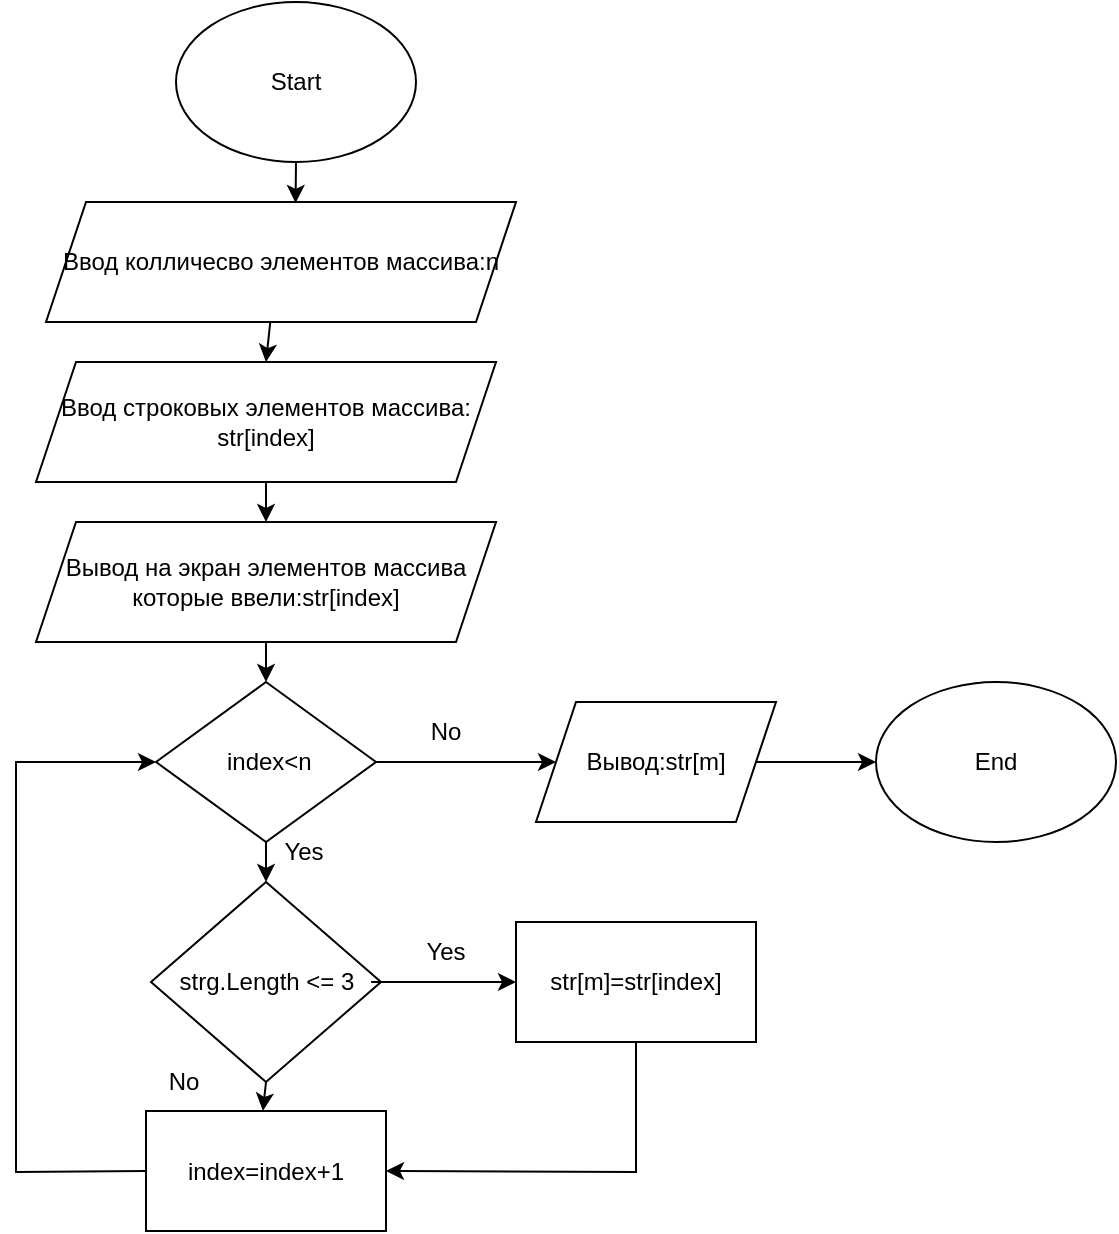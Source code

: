 <mxfile version="21.5.0" type="device">
  <diagram name="Страница 1" id="eg3n7uTSqfUSpWbO4GiU">
    <mxGraphModel dx="794" dy="477" grid="1" gridSize="10" guides="1" tooltips="1" connect="1" arrows="1" fold="1" page="1" pageScale="1" pageWidth="827" pageHeight="1169" math="0" shadow="0">
      <root>
        <mxCell id="0" />
        <mxCell id="1" parent="0" />
        <mxCell id="u73v5NJpcij34YsAWgFw-1" value="Start" style="ellipse;whiteSpace=wrap;html=1;" parent="1" vertex="1">
          <mxGeometry x="320" y="30" width="120" height="80" as="geometry" />
        </mxCell>
        <mxCell id="nLDhHNCCtlUTSLI_iEjh-3" value="strg.Length &amp;lt;= 3" style="rhombus;whiteSpace=wrap;html=1;" parent="1" vertex="1">
          <mxGeometry x="307.5" y="470" width="115" height="100" as="geometry" />
        </mxCell>
        <mxCell id="nLDhHNCCtlUTSLI_iEjh-8" value="No" style="text;html=1;strokeColor=none;fillColor=none;align=center;verticalAlign=middle;whiteSpace=wrap;rounded=0;" parent="1" vertex="1">
          <mxGeometry x="425" y="380" width="60" height="30" as="geometry" />
        </mxCell>
        <mxCell id="nLDhHNCCtlUTSLI_iEjh-11" value="index=index+1" style="rounded=0;whiteSpace=wrap;html=1;" parent="1" vertex="1">
          <mxGeometry x="305" y="584.5" width="120" height="60" as="geometry" />
        </mxCell>
        <mxCell id="nLDhHNCCtlUTSLI_iEjh-13" value="" style="endArrow=classic;html=1;rounded=0;entryX=0.5;entryY=0;entryDx=0;entryDy=0;exitX=0.5;exitY=1;exitDx=0;exitDy=0;" parent="1" source="kqEZac4_saNco17vv1Dz-14" target="kqEZac4_saNco17vv1Dz-16" edge="1">
          <mxGeometry width="50" height="50" relative="1" as="geometry">
            <mxPoint x="367" y="350" as="sourcePoint" />
            <mxPoint x="480" y="430" as="targetPoint" />
          </mxGeometry>
        </mxCell>
        <mxCell id="kqEZac4_saNco17vv1Dz-2" value="" style="endArrow=classic;html=1;rounded=0;exitX=0.5;exitY=1;exitDx=0;exitDy=0;entryX=0.531;entryY=0.008;entryDx=0;entryDy=0;entryPerimeter=0;" parent="1" source="u73v5NJpcij34YsAWgFw-1" target="kqEZac4_saNco17vv1Dz-8" edge="1">
          <mxGeometry width="50" height="50" relative="1" as="geometry">
            <mxPoint x="380" y="250" as="sourcePoint" />
            <mxPoint x="370.0" y="130" as="targetPoint" />
          </mxGeometry>
        </mxCell>
        <mxCell id="kqEZac4_saNco17vv1Dz-3" value="str[m]=str[index]" style="rounded=0;whiteSpace=wrap;html=1;" parent="1" vertex="1">
          <mxGeometry x="490" y="490" width="120" height="60" as="geometry" />
        </mxCell>
        <mxCell id="kqEZac4_saNco17vv1Dz-4" value="" style="endArrow=classic;html=1;rounded=0;exitX=0;exitY=0.5;exitDx=0;exitDy=0;entryX=0;entryY=0.5;entryDx=0;entryDy=0;" parent="1" source="nLDhHNCCtlUTSLI_iEjh-11" target="kqEZac4_saNco17vv1Dz-16" edge="1">
          <mxGeometry width="50" height="50" relative="1" as="geometry">
            <mxPoint x="370" y="500" as="sourcePoint" />
            <mxPoint x="305" y="420" as="targetPoint" />
            <Array as="points">
              <mxPoint x="240" y="615" />
              <mxPoint x="240" y="410" />
            </Array>
          </mxGeometry>
        </mxCell>
        <mxCell id="kqEZac4_saNco17vv1Dz-5" value="" style="endArrow=classic;html=1;rounded=0;" parent="1" edge="1">
          <mxGeometry width="50" height="50" relative="1" as="geometry">
            <mxPoint x="410" y="410" as="sourcePoint" />
            <mxPoint x="510" y="410" as="targetPoint" />
          </mxGeometry>
        </mxCell>
        <mxCell id="kqEZac4_saNco17vv1Dz-7" value="" style="endArrow=classic;html=1;rounded=0;exitX=0.5;exitY=1;exitDx=0;exitDy=0;entryX=0.5;entryY=0;entryDx=0;entryDy=0;" parent="1" source="kqEZac4_saNco17vv1Dz-16" target="nLDhHNCCtlUTSLI_iEjh-3" edge="1">
          <mxGeometry width="50" height="50" relative="1" as="geometry">
            <mxPoint x="320" y="540" as="sourcePoint" />
            <mxPoint x="368" y="470" as="targetPoint" />
          </mxGeometry>
        </mxCell>
        <mxCell id="kqEZac4_saNco17vv1Dz-8" value="Ввод колличесво элементов массива:n" style="shape=parallelogram;perimeter=parallelogramPerimeter;whiteSpace=wrap;html=1;fixedSize=1;" parent="1" vertex="1">
          <mxGeometry x="255" y="130" width="235" height="60" as="geometry" />
        </mxCell>
        <mxCell id="kqEZac4_saNco17vv1Dz-9" value="Ввод строковых элементов массива: str[index]" style="shape=parallelogram;perimeter=parallelogramPerimeter;whiteSpace=wrap;html=1;fixedSize=1;" parent="1" vertex="1">
          <mxGeometry x="250" y="210" width="230" height="60" as="geometry" />
        </mxCell>
        <mxCell id="kqEZac4_saNco17vv1Dz-12" value="" style="endArrow=classic;html=1;rounded=0;exitX=0.477;exitY=1.008;exitDx=0;exitDy=0;entryX=0.5;entryY=0;entryDx=0;entryDy=0;exitPerimeter=0;" parent="1" source="kqEZac4_saNco17vv1Dz-8" target="kqEZac4_saNco17vv1Dz-9" edge="1">
          <mxGeometry width="50" height="50" relative="1" as="geometry">
            <mxPoint x="470" y="210" as="sourcePoint" />
            <mxPoint x="520" y="160" as="targetPoint" />
          </mxGeometry>
        </mxCell>
        <mxCell id="kqEZac4_saNco17vv1Dz-14" value="Вывод на экран элементов массива которые ввели:str[index]" style="shape=parallelogram;perimeter=parallelogramPerimeter;whiteSpace=wrap;html=1;fixedSize=1;" parent="1" vertex="1">
          <mxGeometry x="250" y="290" width="230" height="60" as="geometry" />
        </mxCell>
        <mxCell id="kqEZac4_saNco17vv1Dz-15" value="" style="endArrow=classic;html=1;rounded=0;exitX=0.5;exitY=1;exitDx=0;exitDy=0;entryX=0.5;entryY=0;entryDx=0;entryDy=0;" parent="1" source="kqEZac4_saNco17vv1Dz-9" target="kqEZac4_saNco17vv1Dz-14" edge="1">
          <mxGeometry width="50" height="50" relative="1" as="geometry">
            <mxPoint x="470" y="310" as="sourcePoint" />
            <mxPoint x="520" y="260" as="targetPoint" />
          </mxGeometry>
        </mxCell>
        <mxCell id="kqEZac4_saNco17vv1Dz-16" value="&amp;nbsp;index&amp;lt;n" style="rhombus;whiteSpace=wrap;html=1;" parent="1" vertex="1">
          <mxGeometry x="310" y="370" width="110" height="80" as="geometry" />
        </mxCell>
        <mxCell id="kqEZac4_saNco17vv1Dz-17" value="Yes" style="text;html=1;strokeColor=none;fillColor=none;align=center;verticalAlign=middle;whiteSpace=wrap;rounded=0;" parent="1" vertex="1">
          <mxGeometry x="354" y="440" width="60" height="30" as="geometry" />
        </mxCell>
        <mxCell id="kqEZac4_saNco17vv1Dz-20" value="" style="endArrow=classic;html=1;rounded=0;exitX=0.5;exitY=1;exitDx=0;exitDy=0;entryX=0.487;entryY=-0.001;entryDx=0;entryDy=0;entryPerimeter=0;" parent="1" source="nLDhHNCCtlUTSLI_iEjh-3" target="nLDhHNCCtlUTSLI_iEjh-11" edge="1">
          <mxGeometry width="50" height="50" relative="1" as="geometry">
            <mxPoint x="367.66" y="570" as="sourcePoint" />
            <mxPoint x="367.66" y="590" as="targetPoint" />
          </mxGeometry>
        </mxCell>
        <mxCell id="kqEZac4_saNco17vv1Dz-22" value="Yes" style="text;html=1;strokeColor=none;fillColor=none;align=center;verticalAlign=middle;whiteSpace=wrap;rounded=0;" parent="1" vertex="1">
          <mxGeometry x="425" y="490" width="60" height="30" as="geometry" />
        </mxCell>
        <mxCell id="kqEZac4_saNco17vv1Dz-23" value="" style="endArrow=classic;html=1;rounded=0;entryX=0;entryY=0.5;entryDx=0;entryDy=0;exitX=0.957;exitY=0.5;exitDx=0;exitDy=0;exitPerimeter=0;" parent="1" source="nLDhHNCCtlUTSLI_iEjh-3" target="kqEZac4_saNco17vv1Dz-3" edge="1">
          <mxGeometry width="50" height="50" relative="1" as="geometry">
            <mxPoint x="430" y="520" as="sourcePoint" />
            <mxPoint x="520" y="530" as="targetPoint" />
          </mxGeometry>
        </mxCell>
        <mxCell id="kqEZac4_saNco17vv1Dz-24" value="" style="endArrow=classic;html=1;rounded=0;exitX=0.5;exitY=1;exitDx=0;exitDy=0;entryX=1;entryY=0.5;entryDx=0;entryDy=0;" parent="1" source="kqEZac4_saNco17vv1Dz-3" target="nLDhHNCCtlUTSLI_iEjh-11" edge="1">
          <mxGeometry width="50" height="50" relative="1" as="geometry">
            <mxPoint x="420" y="610" as="sourcePoint" />
            <mxPoint x="470" y="560" as="targetPoint" />
            <Array as="points">
              <mxPoint x="550" y="615" />
            </Array>
          </mxGeometry>
        </mxCell>
        <mxCell id="kqEZac4_saNco17vv1Dz-25" value="Вывод:str[m]" style="shape=parallelogram;perimeter=parallelogramPerimeter;whiteSpace=wrap;html=1;fixedSize=1;" parent="1" vertex="1">
          <mxGeometry x="500" y="380" width="120" height="60" as="geometry" />
        </mxCell>
        <mxCell id="kqEZac4_saNco17vv1Dz-26" value="End" style="ellipse;whiteSpace=wrap;html=1;" parent="1" vertex="1">
          <mxGeometry x="670" y="370" width="120" height="80" as="geometry" />
        </mxCell>
        <mxCell id="kqEZac4_saNco17vv1Dz-27" value="" style="endArrow=classic;html=1;rounded=0;exitX=1;exitY=0.5;exitDx=0;exitDy=0;entryX=0;entryY=0.5;entryDx=0;entryDy=0;" parent="1" source="kqEZac4_saNco17vv1Dz-25" target="kqEZac4_saNco17vv1Dz-26" edge="1">
          <mxGeometry width="50" height="50" relative="1" as="geometry">
            <mxPoint x="550" y="390" as="sourcePoint" />
            <mxPoint x="600" y="340" as="targetPoint" />
          </mxGeometry>
        </mxCell>
        <mxCell id="kqEZac4_saNco17vv1Dz-30" value="No" style="text;html=1;strokeColor=none;fillColor=none;align=center;verticalAlign=middle;whiteSpace=wrap;rounded=0;" parent="1" vertex="1">
          <mxGeometry x="294" y="555" width="60" height="30" as="geometry" />
        </mxCell>
      </root>
    </mxGraphModel>
  </diagram>
</mxfile>
